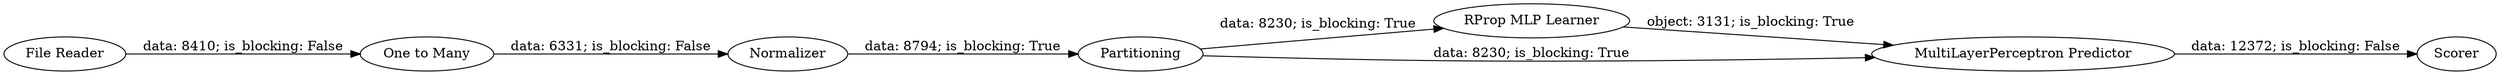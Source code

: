 digraph {
	"-5900918006745790434_3" [label=Normalizer]
	"-5900918006745790434_2" [label="One to Many"]
	"3106681236531191040_8" [label=Scorer]
	"3106681236531191040_6" [label="RProp MLP Learner"]
	"3106681236531191040_1" [label="File Reader"]
	"-5900918006745790434_4" [label=Partitioning]
	"3106681236531191040_5" [label="MultiLayerPerceptron Predictor"]
	"3106681236531191040_1" -> "-5900918006745790434_2" [label="data: 8410; is_blocking: False"]
	"3106681236531191040_5" -> "3106681236531191040_8" [label="data: 12372; is_blocking: False"]
	"-5900918006745790434_4" -> "3106681236531191040_6" [label="data: 8230; is_blocking: True"]
	"-5900918006745790434_2" -> "-5900918006745790434_3" [label="data: 6331; is_blocking: False"]
	"-5900918006745790434_3" -> "-5900918006745790434_4" [label="data: 8794; is_blocking: True"]
	"-5900918006745790434_4" -> "3106681236531191040_5" [label="data: 8230; is_blocking: True"]
	"3106681236531191040_6" -> "3106681236531191040_5" [label="object: 3131; is_blocking: True"]
	rankdir=LR
}
